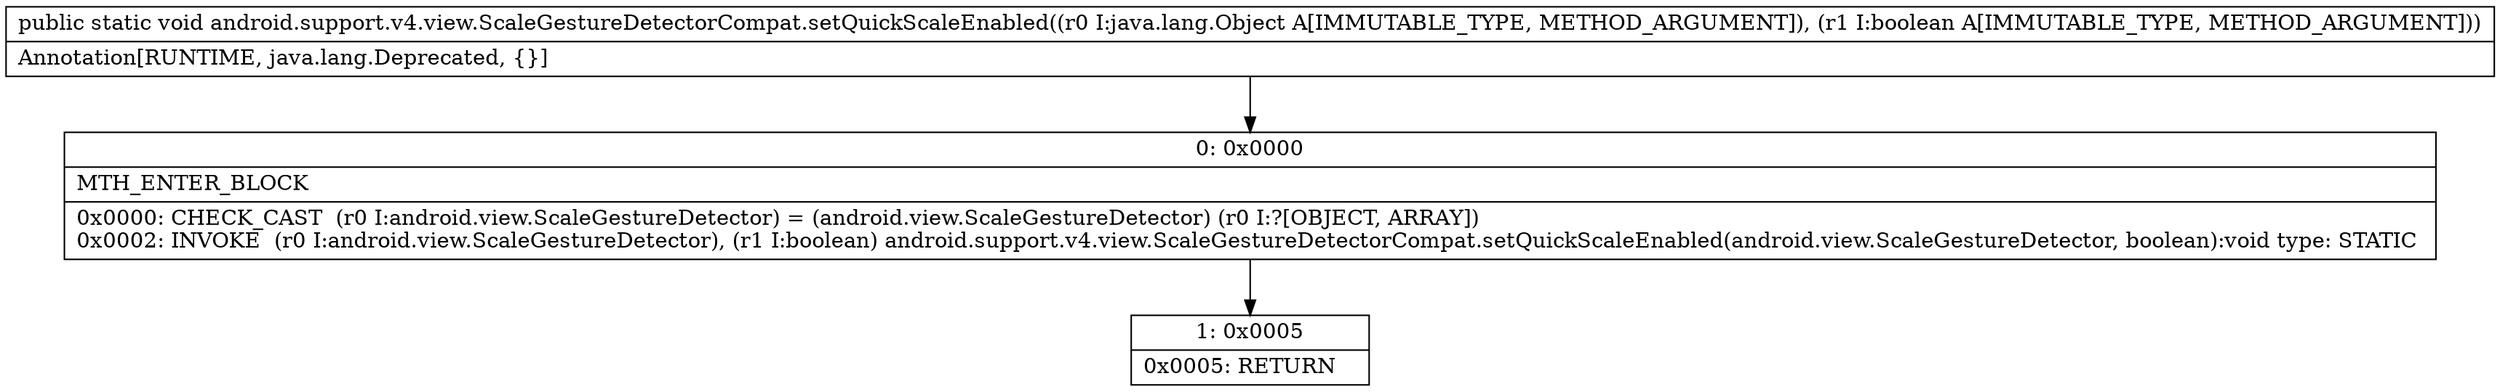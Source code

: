 digraph "CFG forandroid.support.v4.view.ScaleGestureDetectorCompat.setQuickScaleEnabled(Ljava\/lang\/Object;Z)V" {
Node_0 [shape=record,label="{0\:\ 0x0000|MTH_ENTER_BLOCK\l|0x0000: CHECK_CAST  (r0 I:android.view.ScaleGestureDetector) = (android.view.ScaleGestureDetector) (r0 I:?[OBJECT, ARRAY]) \l0x0002: INVOKE  (r0 I:android.view.ScaleGestureDetector), (r1 I:boolean) android.support.v4.view.ScaleGestureDetectorCompat.setQuickScaleEnabled(android.view.ScaleGestureDetector, boolean):void type: STATIC \l}"];
Node_1 [shape=record,label="{1\:\ 0x0005|0x0005: RETURN   \l}"];
MethodNode[shape=record,label="{public static void android.support.v4.view.ScaleGestureDetectorCompat.setQuickScaleEnabled((r0 I:java.lang.Object A[IMMUTABLE_TYPE, METHOD_ARGUMENT]), (r1 I:boolean A[IMMUTABLE_TYPE, METHOD_ARGUMENT]))  | Annotation[RUNTIME, java.lang.Deprecated, \{\}]\l}"];
MethodNode -> Node_0;
Node_0 -> Node_1;
}

